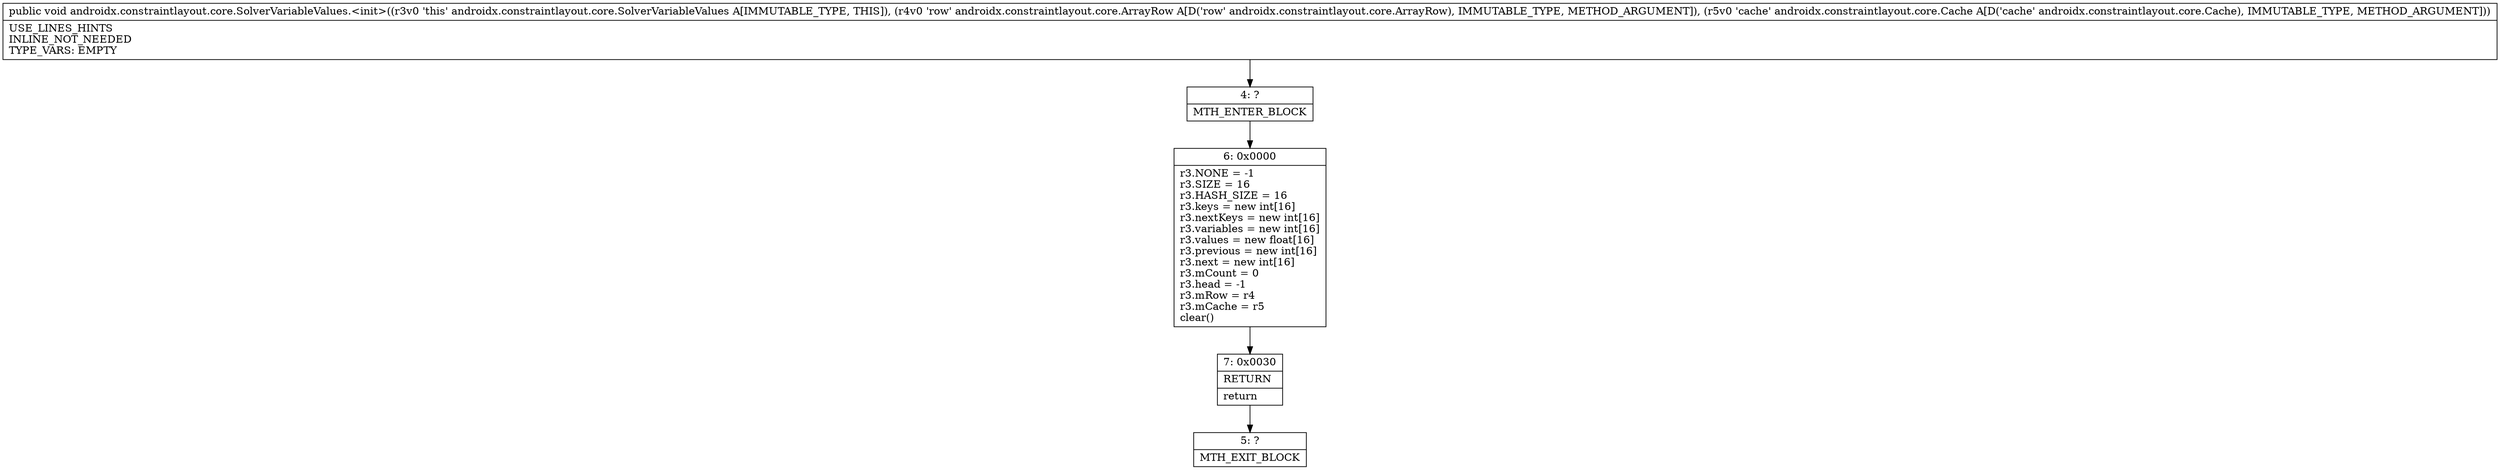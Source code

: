 digraph "CFG forandroidx.constraintlayout.core.SolverVariableValues.\<init\>(Landroidx\/constraintlayout\/core\/ArrayRow;Landroidx\/constraintlayout\/core\/Cache;)V" {
Node_4 [shape=record,label="{4\:\ ?|MTH_ENTER_BLOCK\l}"];
Node_6 [shape=record,label="{6\:\ 0x0000|r3.NONE = \-1\lr3.SIZE = 16\lr3.HASH_SIZE = 16\lr3.keys = new int[16]\lr3.nextKeys = new int[16]\lr3.variables = new int[16]\lr3.values = new float[16]\lr3.previous = new int[16]\lr3.next = new int[16]\lr3.mCount = 0\lr3.head = \-1\lr3.mRow = r4\lr3.mCache = r5\lclear()\l}"];
Node_7 [shape=record,label="{7\:\ 0x0030|RETURN\l|return\l}"];
Node_5 [shape=record,label="{5\:\ ?|MTH_EXIT_BLOCK\l}"];
MethodNode[shape=record,label="{public void androidx.constraintlayout.core.SolverVariableValues.\<init\>((r3v0 'this' androidx.constraintlayout.core.SolverVariableValues A[IMMUTABLE_TYPE, THIS]), (r4v0 'row' androidx.constraintlayout.core.ArrayRow A[D('row' androidx.constraintlayout.core.ArrayRow), IMMUTABLE_TYPE, METHOD_ARGUMENT]), (r5v0 'cache' androidx.constraintlayout.core.Cache A[D('cache' androidx.constraintlayout.core.Cache), IMMUTABLE_TYPE, METHOD_ARGUMENT]))  | USE_LINES_HINTS\lINLINE_NOT_NEEDED\lTYPE_VARS: EMPTY\l}"];
MethodNode -> Node_4;Node_4 -> Node_6;
Node_6 -> Node_7;
Node_7 -> Node_5;
}

